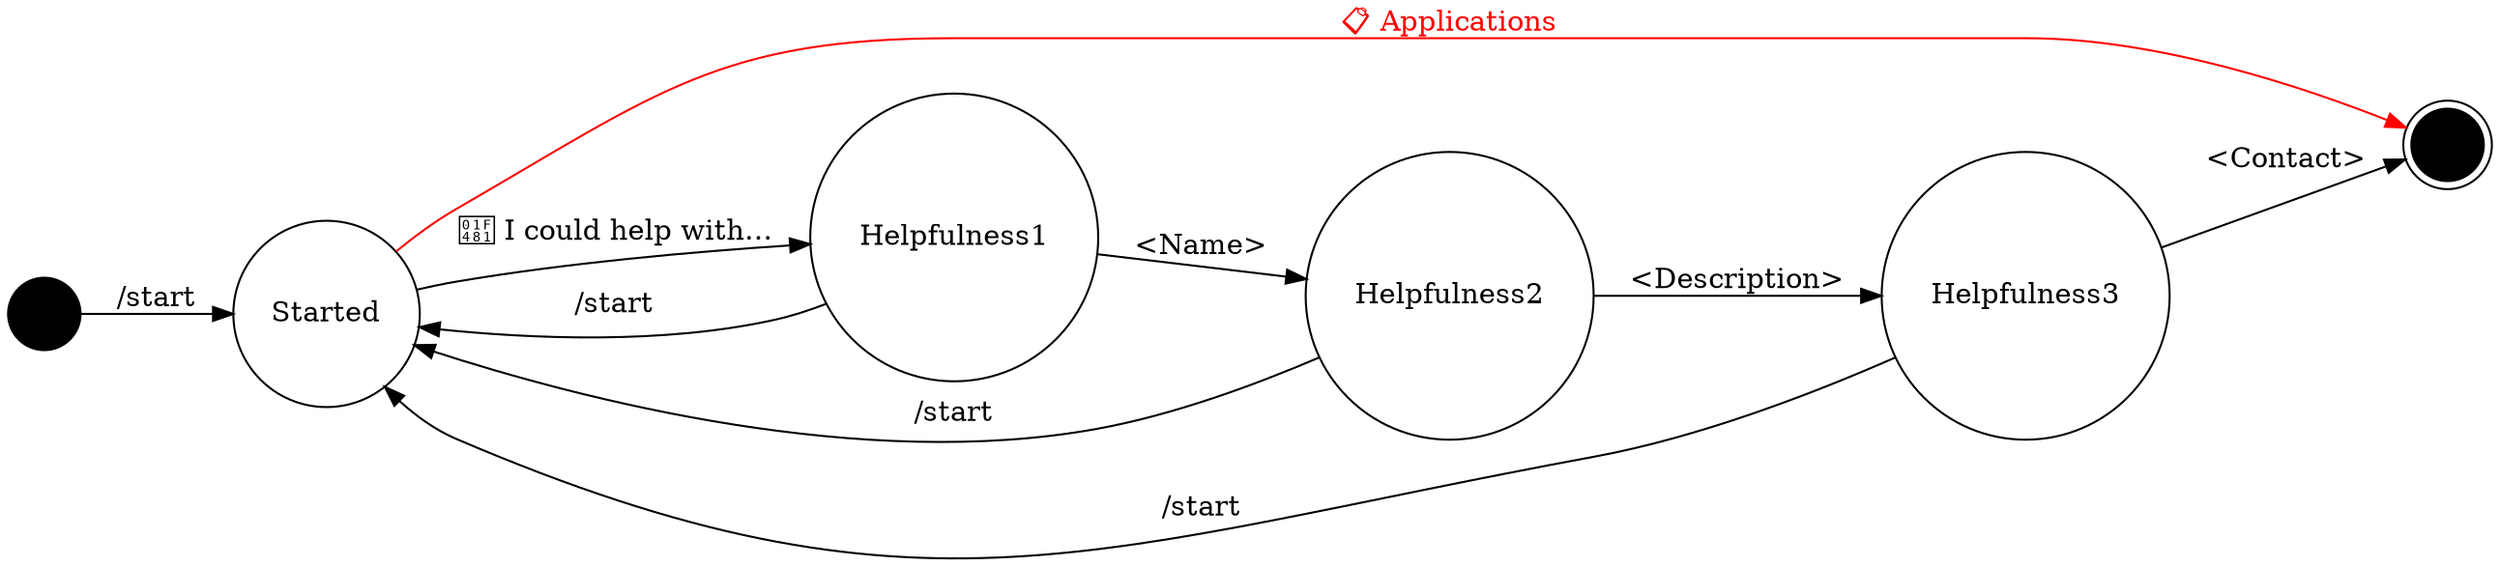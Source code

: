 digraph "Hoodworking FSM" {
    rankdir = LR;
    node [shape = circle, style = filled, fillcolor = white];

    START [fillcolor = black, label = ""];
    END [shape = doublecircle, fillcolor = black, label = ""];
    STARTED [label = "Started"];
    HELPFULNESS1 [label = "Helpfulness1"];
    HELPFULNESS2 [label = "Helpfulness2"];
    HELPFULNESS3 [label = "Helpfulness3"];

    START -> STARTED [label = "/start"];
    STARTED -> END [label = "📋 Applications", color = red, fontcolor = red];
    STARTED -> HELPFULNESS1 [label = "💁 I could help with…"];
    HELPFULNESS1 -> HELPFULNESS2 [label = "<Name>"];
    HELPFULNESS1 -> STARTED [label = "/start"];
    HELPFULNESS2 -> HELPFULNESS3 [label = "<Description>"];
    HELPFULNESS2 -> STARTED [label = "/start"];
    HELPFULNESS3 -> END [label = "<Contact>"];
    HELPFULNESS3 -> STARTED [label = "/start"];
}

